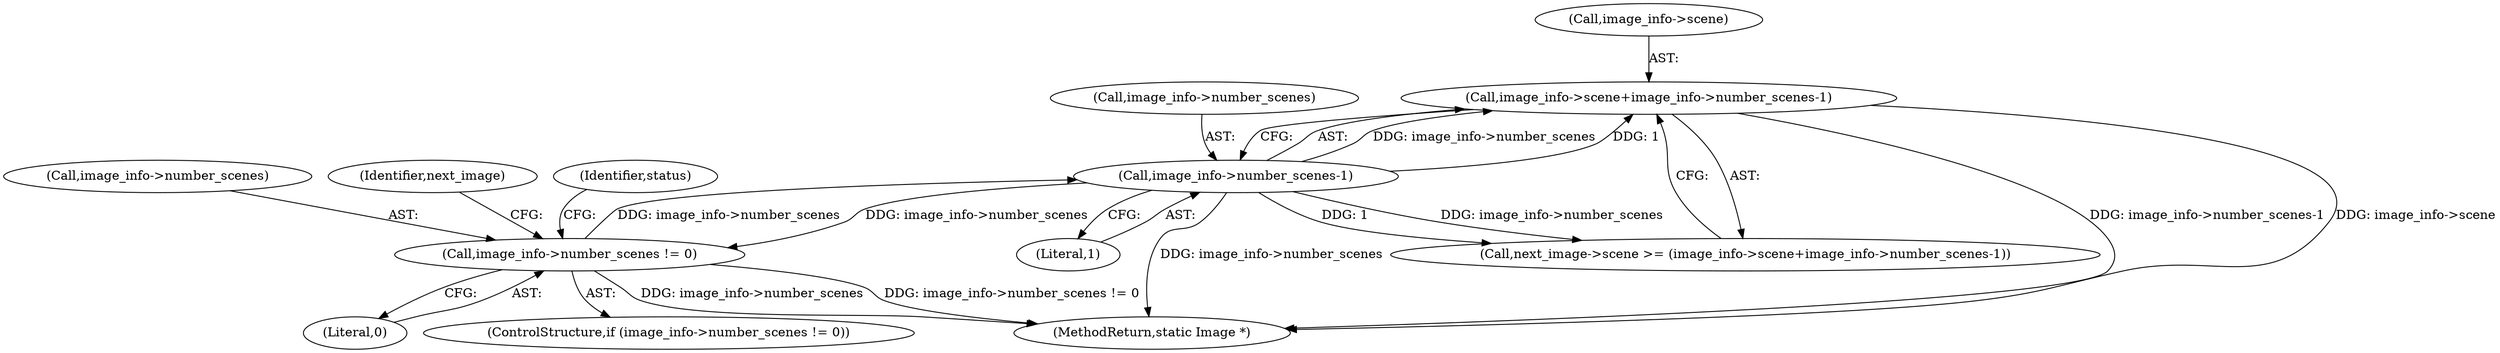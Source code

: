digraph "0_ImageMagick_6b6bff054d569a77973f2140c0e86366e6168a6c_2@pointer" {
"1000551" [label="(Call,image_info->scene+image_info->number_scenes-1)"];
"1000555" [label="(Call,image_info->number_scenes-1)"];
"1000541" [label="(Call,image_info->number_scenes != 0)"];
"1000545" [label="(Literal,0)"];
"1000542" [label="(Call,image_info->number_scenes)"];
"1000551" [label="(Call,image_info->scene+image_info->number_scenes-1)"];
"1000549" [label="(Identifier,next_image)"];
"1000562" [label="(Identifier,status)"];
"1000555" [label="(Call,image_info->number_scenes-1)"];
"1000547" [label="(Call,next_image->scene >= (image_info->scene+image_info->number_scenes-1))"];
"1000552" [label="(Call,image_info->scene)"];
"1000541" [label="(Call,image_info->number_scenes != 0)"];
"1000559" [label="(Literal,1)"];
"1000633" [label="(MethodReturn,static Image *)"];
"1000556" [label="(Call,image_info->number_scenes)"];
"1000540" [label="(ControlStructure,if (image_info->number_scenes != 0))"];
"1000551" -> "1000547"  [label="AST: "];
"1000551" -> "1000555"  [label="CFG: "];
"1000552" -> "1000551"  [label="AST: "];
"1000555" -> "1000551"  [label="AST: "];
"1000547" -> "1000551"  [label="CFG: "];
"1000551" -> "1000633"  [label="DDG: image_info->number_scenes-1"];
"1000551" -> "1000633"  [label="DDG: image_info->scene"];
"1000555" -> "1000551"  [label="DDG: image_info->number_scenes"];
"1000555" -> "1000551"  [label="DDG: 1"];
"1000555" -> "1000559"  [label="CFG: "];
"1000556" -> "1000555"  [label="AST: "];
"1000559" -> "1000555"  [label="AST: "];
"1000555" -> "1000633"  [label="DDG: image_info->number_scenes"];
"1000555" -> "1000541"  [label="DDG: image_info->number_scenes"];
"1000555" -> "1000547"  [label="DDG: image_info->number_scenes"];
"1000555" -> "1000547"  [label="DDG: 1"];
"1000541" -> "1000555"  [label="DDG: image_info->number_scenes"];
"1000541" -> "1000540"  [label="AST: "];
"1000541" -> "1000545"  [label="CFG: "];
"1000542" -> "1000541"  [label="AST: "];
"1000545" -> "1000541"  [label="AST: "];
"1000549" -> "1000541"  [label="CFG: "];
"1000562" -> "1000541"  [label="CFG: "];
"1000541" -> "1000633"  [label="DDG: image_info->number_scenes"];
"1000541" -> "1000633"  [label="DDG: image_info->number_scenes != 0"];
}
